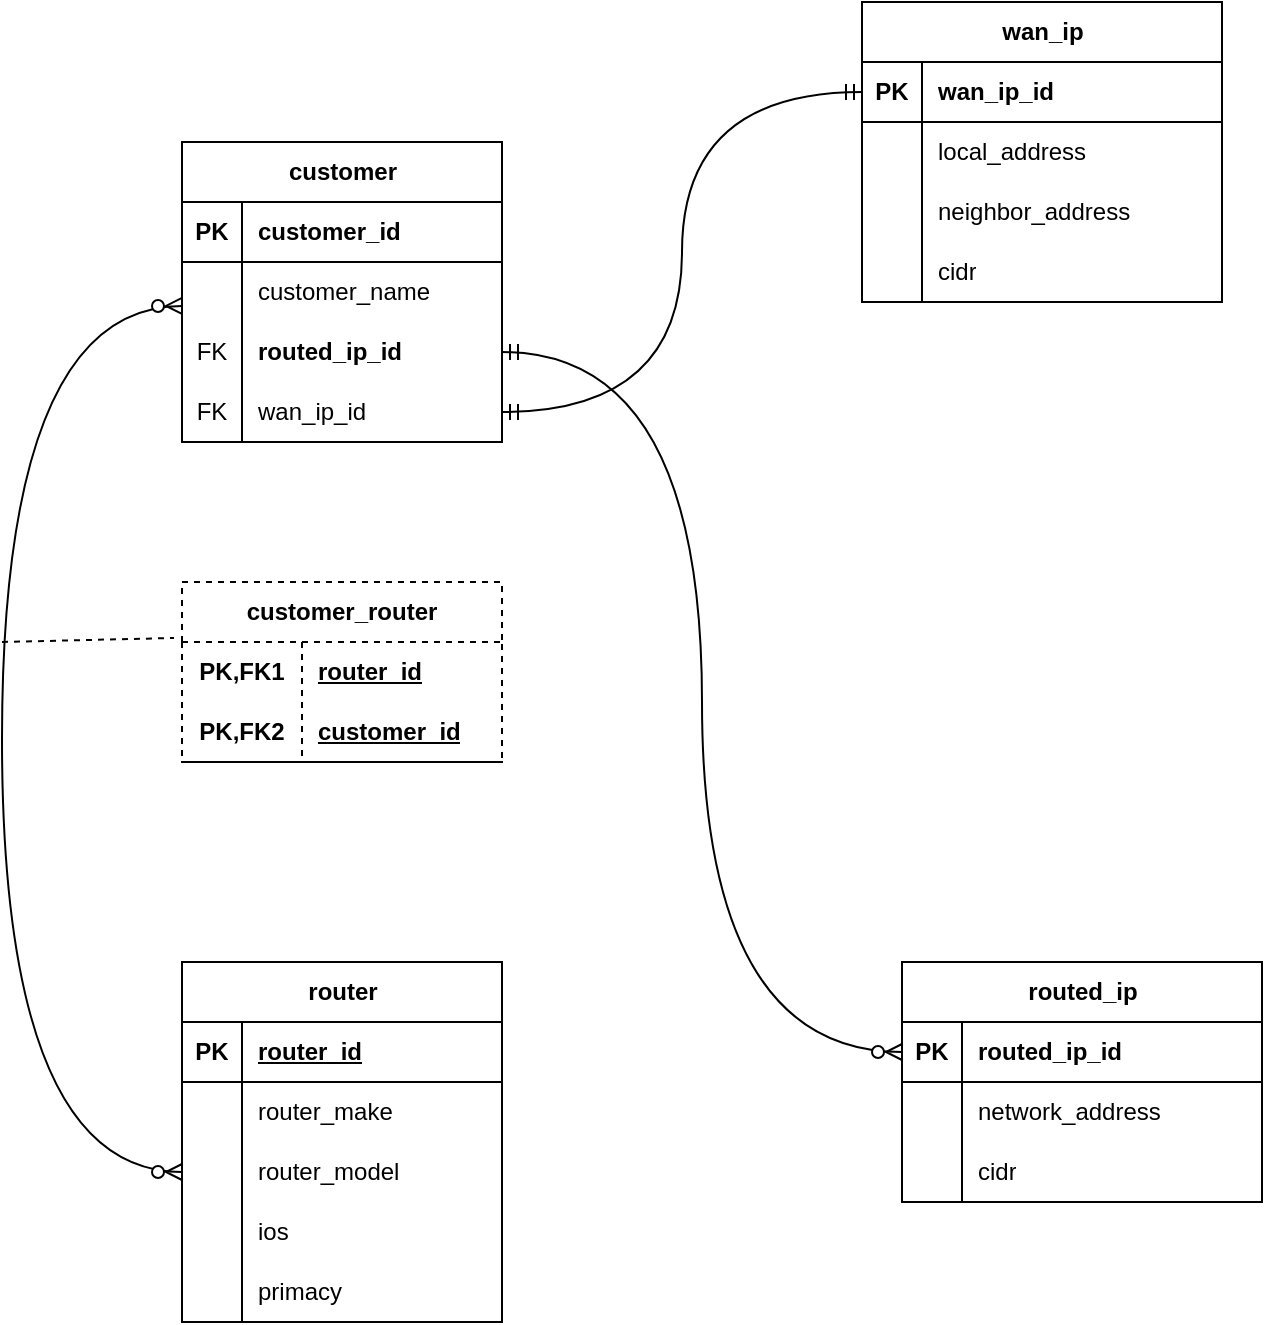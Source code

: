 <mxfile version="24.5.3" type="device">
  <diagram name="Page-1" id="UhugVR18mTi994fcQk_g">
    <mxGraphModel dx="1434" dy="844" grid="1" gridSize="10" guides="1" tooltips="1" connect="1" arrows="1" fold="1" page="1" pageScale="1" pageWidth="850" pageHeight="1100" math="0" shadow="0">
      <root>
        <mxCell id="0" />
        <mxCell id="1" parent="0" />
        <mxCell id="-iHlt5tm7RIiQh9u_AQf-1" value="customer" style="shape=table;startSize=30;container=1;collapsible=1;childLayout=tableLayout;fixedRows=1;rowLines=0;fontStyle=1;align=center;resizeLast=1;html=1;" parent="1" vertex="1">
          <mxGeometry x="140" y="110" width="160" height="150" as="geometry" />
        </mxCell>
        <mxCell id="-iHlt5tm7RIiQh9u_AQf-2" value="" style="shape=tableRow;horizontal=0;startSize=0;swimlaneHead=0;swimlaneBody=0;fillColor=none;collapsible=0;dropTarget=0;points=[[0,0.5],[1,0.5]];portConstraint=eastwest;top=0;left=0;right=0;bottom=1;" parent="-iHlt5tm7RIiQh9u_AQf-1" vertex="1">
          <mxGeometry y="30" width="160" height="30" as="geometry" />
        </mxCell>
        <mxCell id="-iHlt5tm7RIiQh9u_AQf-3" value="PK" style="shape=partialRectangle;connectable=0;fillColor=none;top=0;left=0;bottom=0;right=0;fontStyle=1;overflow=hidden;whiteSpace=wrap;html=1;" parent="-iHlt5tm7RIiQh9u_AQf-2" vertex="1">
          <mxGeometry width="30" height="30" as="geometry">
            <mxRectangle width="30" height="30" as="alternateBounds" />
          </mxGeometry>
        </mxCell>
        <mxCell id="-iHlt5tm7RIiQh9u_AQf-4" value="customer_id" style="shape=partialRectangle;connectable=0;fillColor=none;top=0;left=0;bottom=0;right=0;align=left;spacingLeft=6;fontStyle=1;overflow=hidden;whiteSpace=wrap;html=1;" parent="-iHlt5tm7RIiQh9u_AQf-2" vertex="1">
          <mxGeometry x="30" width="130" height="30" as="geometry">
            <mxRectangle width="130" height="30" as="alternateBounds" />
          </mxGeometry>
        </mxCell>
        <mxCell id="-iHlt5tm7RIiQh9u_AQf-5" value="" style="shape=tableRow;horizontal=0;startSize=0;swimlaneHead=0;swimlaneBody=0;fillColor=none;collapsible=0;dropTarget=0;points=[[0,0.5],[1,0.5]];portConstraint=eastwest;top=0;left=0;right=0;bottom=0;" parent="-iHlt5tm7RIiQh9u_AQf-1" vertex="1">
          <mxGeometry y="60" width="160" height="30" as="geometry" />
        </mxCell>
        <mxCell id="-iHlt5tm7RIiQh9u_AQf-6" value="" style="shape=partialRectangle;connectable=0;fillColor=none;top=0;left=0;bottom=0;right=0;editable=1;overflow=hidden;whiteSpace=wrap;html=1;" parent="-iHlt5tm7RIiQh9u_AQf-5" vertex="1">
          <mxGeometry width="30" height="30" as="geometry">
            <mxRectangle width="30" height="30" as="alternateBounds" />
          </mxGeometry>
        </mxCell>
        <mxCell id="-iHlt5tm7RIiQh9u_AQf-7" value="customer_name" style="shape=partialRectangle;connectable=0;fillColor=none;top=0;left=0;bottom=0;right=0;align=left;spacingLeft=6;overflow=hidden;whiteSpace=wrap;html=1;" parent="-iHlt5tm7RIiQh9u_AQf-5" vertex="1">
          <mxGeometry x="30" width="130" height="30" as="geometry">
            <mxRectangle width="130" height="30" as="alternateBounds" />
          </mxGeometry>
        </mxCell>
        <mxCell id="-iHlt5tm7RIiQh9u_AQf-91" value="" style="shape=tableRow;horizontal=0;startSize=0;swimlaneHead=0;swimlaneBody=0;fillColor=none;collapsible=0;dropTarget=0;points=[[0,0.5],[1,0.5]];portConstraint=eastwest;top=0;left=0;right=0;bottom=0;" parent="-iHlt5tm7RIiQh9u_AQf-1" vertex="1">
          <mxGeometry y="90" width="160" height="30" as="geometry" />
        </mxCell>
        <mxCell id="-iHlt5tm7RIiQh9u_AQf-92" value="FK" style="shape=partialRectangle;connectable=0;fillColor=none;top=0;left=0;bottom=0;right=0;editable=1;overflow=hidden;whiteSpace=wrap;html=1;" parent="-iHlt5tm7RIiQh9u_AQf-91" vertex="1">
          <mxGeometry width="30" height="30" as="geometry">
            <mxRectangle width="30" height="30" as="alternateBounds" />
          </mxGeometry>
        </mxCell>
        <mxCell id="-iHlt5tm7RIiQh9u_AQf-93" value="&lt;span style=&quot;font-weight: 700; text-align: center; text-wrap: nowrap;&quot;&gt;routed_ip_id&lt;/span&gt;" style="shape=partialRectangle;connectable=0;fillColor=none;top=0;left=0;bottom=0;right=0;align=left;spacingLeft=6;overflow=hidden;whiteSpace=wrap;html=1;" parent="-iHlt5tm7RIiQh9u_AQf-91" vertex="1">
          <mxGeometry x="30" width="130" height="30" as="geometry">
            <mxRectangle width="130" height="30" as="alternateBounds" />
          </mxGeometry>
        </mxCell>
        <mxCell id="3SpaE_wuHiEcczMDdkMs-11" value="" style="shape=tableRow;horizontal=0;startSize=0;swimlaneHead=0;swimlaneBody=0;fillColor=none;collapsible=0;dropTarget=0;points=[[0,0.5],[1,0.5]];portConstraint=eastwest;top=0;left=0;right=0;bottom=0;" parent="-iHlt5tm7RIiQh9u_AQf-1" vertex="1">
          <mxGeometry y="120" width="160" height="30" as="geometry" />
        </mxCell>
        <mxCell id="3SpaE_wuHiEcczMDdkMs-12" value="FK" style="shape=partialRectangle;connectable=0;fillColor=none;top=0;left=0;bottom=0;right=0;editable=1;overflow=hidden;whiteSpace=wrap;html=1;" parent="3SpaE_wuHiEcczMDdkMs-11" vertex="1">
          <mxGeometry width="30" height="30" as="geometry">
            <mxRectangle width="30" height="30" as="alternateBounds" />
          </mxGeometry>
        </mxCell>
        <mxCell id="3SpaE_wuHiEcczMDdkMs-13" value="wan_ip_id" style="shape=partialRectangle;connectable=0;fillColor=none;top=0;left=0;bottom=0;right=0;align=left;spacingLeft=6;overflow=hidden;whiteSpace=wrap;html=1;" parent="3SpaE_wuHiEcczMDdkMs-11" vertex="1">
          <mxGeometry x="30" width="130" height="30" as="geometry">
            <mxRectangle width="130" height="30" as="alternateBounds" />
          </mxGeometry>
        </mxCell>
        <mxCell id="-iHlt5tm7RIiQh9u_AQf-27" value="routed_ip" style="shape=table;startSize=30;container=1;collapsible=1;childLayout=tableLayout;fixedRows=1;rowLines=0;fontStyle=1;align=center;resizeLast=1;html=1;" parent="1" vertex="1">
          <mxGeometry x="500" y="520" width="180" height="120" as="geometry" />
        </mxCell>
        <mxCell id="-iHlt5tm7RIiQh9u_AQf-28" value="" style="shape=tableRow;horizontal=0;startSize=0;swimlaneHead=0;swimlaneBody=0;fillColor=none;collapsible=0;dropTarget=0;points=[[0,0.5],[1,0.5]];portConstraint=eastwest;top=0;left=0;right=0;bottom=1;fontStyle=0" parent="-iHlt5tm7RIiQh9u_AQf-27" vertex="1">
          <mxGeometry y="30" width="180" height="30" as="geometry" />
        </mxCell>
        <mxCell id="-iHlt5tm7RIiQh9u_AQf-29" value="PK" style="shape=partialRectangle;connectable=0;fillColor=none;top=0;left=0;bottom=0;right=0;fontStyle=1;overflow=hidden;whiteSpace=wrap;html=1;" parent="-iHlt5tm7RIiQh9u_AQf-28" vertex="1">
          <mxGeometry width="30" height="30" as="geometry">
            <mxRectangle width="30" height="30" as="alternateBounds" />
          </mxGeometry>
        </mxCell>
        <mxCell id="-iHlt5tm7RIiQh9u_AQf-30" value="&lt;span style=&quot;text-align: center; text-wrap: nowrap;&quot;&gt;routed_ip_id&lt;/span&gt;" style="shape=partialRectangle;connectable=0;fillColor=none;top=0;left=0;bottom=0;right=0;align=left;spacingLeft=6;fontStyle=1;overflow=hidden;whiteSpace=wrap;html=1;" parent="-iHlt5tm7RIiQh9u_AQf-28" vertex="1">
          <mxGeometry x="30" width="150" height="30" as="geometry">
            <mxRectangle width="150" height="30" as="alternateBounds" />
          </mxGeometry>
        </mxCell>
        <mxCell id="-iHlt5tm7RIiQh9u_AQf-31" value="" style="shape=tableRow;horizontal=0;startSize=0;swimlaneHead=0;swimlaneBody=0;fillColor=none;collapsible=0;dropTarget=0;points=[[0,0.5],[1,0.5]];portConstraint=eastwest;top=0;left=0;right=0;bottom=0;" parent="-iHlt5tm7RIiQh9u_AQf-27" vertex="1">
          <mxGeometry y="60" width="180" height="30" as="geometry" />
        </mxCell>
        <mxCell id="-iHlt5tm7RIiQh9u_AQf-32" value="" style="shape=partialRectangle;connectable=0;fillColor=none;top=0;left=0;bottom=0;right=0;editable=1;overflow=hidden;whiteSpace=wrap;html=1;" parent="-iHlt5tm7RIiQh9u_AQf-31" vertex="1">
          <mxGeometry width="30" height="30" as="geometry">
            <mxRectangle width="30" height="30" as="alternateBounds" />
          </mxGeometry>
        </mxCell>
        <mxCell id="-iHlt5tm7RIiQh9u_AQf-33" value="network_address" style="shape=partialRectangle;connectable=0;fillColor=none;top=0;left=0;bottom=0;right=0;align=left;spacingLeft=6;overflow=hidden;whiteSpace=wrap;html=1;" parent="-iHlt5tm7RIiQh9u_AQf-31" vertex="1">
          <mxGeometry x="30" width="150" height="30" as="geometry">
            <mxRectangle width="150" height="30" as="alternateBounds" />
          </mxGeometry>
        </mxCell>
        <mxCell id="-iHlt5tm7RIiQh9u_AQf-34" value="" style="shape=tableRow;horizontal=0;startSize=0;swimlaneHead=0;swimlaneBody=0;fillColor=none;collapsible=0;dropTarget=0;points=[[0,0.5],[1,0.5]];portConstraint=eastwest;top=0;left=0;right=0;bottom=0;" parent="-iHlt5tm7RIiQh9u_AQf-27" vertex="1">
          <mxGeometry y="90" width="180" height="30" as="geometry" />
        </mxCell>
        <mxCell id="-iHlt5tm7RIiQh9u_AQf-35" value="" style="shape=partialRectangle;connectable=0;fillColor=none;top=0;left=0;bottom=0;right=0;editable=1;overflow=hidden;whiteSpace=wrap;html=1;" parent="-iHlt5tm7RIiQh9u_AQf-34" vertex="1">
          <mxGeometry width="30" height="30" as="geometry">
            <mxRectangle width="30" height="30" as="alternateBounds" />
          </mxGeometry>
        </mxCell>
        <mxCell id="-iHlt5tm7RIiQh9u_AQf-36" value="cidr" style="shape=partialRectangle;connectable=0;fillColor=none;top=0;left=0;bottom=0;right=0;align=left;spacingLeft=6;overflow=hidden;whiteSpace=wrap;html=1;" parent="-iHlt5tm7RIiQh9u_AQf-34" vertex="1">
          <mxGeometry x="30" width="150" height="30" as="geometry">
            <mxRectangle width="150" height="30" as="alternateBounds" />
          </mxGeometry>
        </mxCell>
        <mxCell id="-iHlt5tm7RIiQh9u_AQf-40" value="router" style="shape=table;startSize=30;container=1;collapsible=1;childLayout=tableLayout;fixedRows=1;rowLines=0;fontStyle=1;align=center;resizeLast=1;html=1;" parent="1" vertex="1">
          <mxGeometry x="140" y="520" width="160" height="180" as="geometry" />
        </mxCell>
        <mxCell id="-iHlt5tm7RIiQh9u_AQf-41" value="" style="shape=tableRow;horizontal=0;startSize=0;swimlaneHead=0;swimlaneBody=0;fillColor=none;collapsible=0;dropTarget=0;points=[[0,0.5],[1,0.5]];portConstraint=eastwest;top=0;left=0;right=0;bottom=1;" parent="-iHlt5tm7RIiQh9u_AQf-40" vertex="1">
          <mxGeometry y="30" width="160" height="30" as="geometry" />
        </mxCell>
        <mxCell id="-iHlt5tm7RIiQh9u_AQf-42" value="PK" style="shape=partialRectangle;connectable=0;fillColor=none;top=0;left=0;bottom=0;right=0;fontStyle=1;overflow=hidden;whiteSpace=wrap;html=1;" parent="-iHlt5tm7RIiQh9u_AQf-41" vertex="1">
          <mxGeometry width="30" height="30" as="geometry">
            <mxRectangle width="30" height="30" as="alternateBounds" />
          </mxGeometry>
        </mxCell>
        <mxCell id="-iHlt5tm7RIiQh9u_AQf-43" value="router_id" style="shape=partialRectangle;connectable=0;fillColor=none;top=0;left=0;bottom=0;right=0;align=left;spacingLeft=6;fontStyle=5;overflow=hidden;whiteSpace=wrap;html=1;" parent="-iHlt5tm7RIiQh9u_AQf-41" vertex="1">
          <mxGeometry x="30" width="130" height="30" as="geometry">
            <mxRectangle width="130" height="30" as="alternateBounds" />
          </mxGeometry>
        </mxCell>
        <mxCell id="3SpaE_wuHiEcczMDdkMs-5" value="" style="shape=tableRow;horizontal=0;startSize=0;swimlaneHead=0;swimlaneBody=0;fillColor=none;collapsible=0;dropTarget=0;points=[[0,0.5],[1,0.5]];portConstraint=eastwest;top=0;left=0;right=0;bottom=0;" parent="-iHlt5tm7RIiQh9u_AQf-40" vertex="1">
          <mxGeometry y="60" width="160" height="30" as="geometry" />
        </mxCell>
        <mxCell id="3SpaE_wuHiEcczMDdkMs-6" value="" style="shape=partialRectangle;connectable=0;fillColor=none;top=0;left=0;bottom=0;right=0;editable=1;overflow=hidden;whiteSpace=wrap;html=1;" parent="3SpaE_wuHiEcczMDdkMs-5" vertex="1">
          <mxGeometry width="30" height="30" as="geometry">
            <mxRectangle width="30" height="30" as="alternateBounds" />
          </mxGeometry>
        </mxCell>
        <mxCell id="3SpaE_wuHiEcczMDdkMs-7" value="router_make" style="shape=partialRectangle;connectable=0;fillColor=none;top=0;left=0;bottom=0;right=0;align=left;spacingLeft=6;overflow=hidden;whiteSpace=wrap;html=1;" parent="3SpaE_wuHiEcczMDdkMs-5" vertex="1">
          <mxGeometry x="30" width="130" height="30" as="geometry">
            <mxRectangle width="130" height="30" as="alternateBounds" />
          </mxGeometry>
        </mxCell>
        <mxCell id="3SpaE_wuHiEcczMDdkMs-2" value="" style="shape=tableRow;horizontal=0;startSize=0;swimlaneHead=0;swimlaneBody=0;fillColor=none;collapsible=0;dropTarget=0;points=[[0,0.5],[1,0.5]];portConstraint=eastwest;top=0;left=0;right=0;bottom=0;" parent="-iHlt5tm7RIiQh9u_AQf-40" vertex="1">
          <mxGeometry y="90" width="160" height="30" as="geometry" />
        </mxCell>
        <mxCell id="3SpaE_wuHiEcczMDdkMs-3" value="" style="shape=partialRectangle;connectable=0;fillColor=none;top=0;left=0;bottom=0;right=0;editable=1;overflow=hidden;whiteSpace=wrap;html=1;" parent="3SpaE_wuHiEcczMDdkMs-2" vertex="1">
          <mxGeometry width="30" height="30" as="geometry">
            <mxRectangle width="30" height="30" as="alternateBounds" />
          </mxGeometry>
        </mxCell>
        <mxCell id="3SpaE_wuHiEcczMDdkMs-4" value="router_model" style="shape=partialRectangle;connectable=0;fillColor=none;top=0;left=0;bottom=0;right=0;align=left;spacingLeft=6;overflow=hidden;whiteSpace=wrap;html=1;" parent="3SpaE_wuHiEcczMDdkMs-2" vertex="1">
          <mxGeometry x="30" width="130" height="30" as="geometry">
            <mxRectangle width="130" height="30" as="alternateBounds" />
          </mxGeometry>
        </mxCell>
        <mxCell id="-iHlt5tm7RIiQh9u_AQf-47" value="" style="shape=tableRow;horizontal=0;startSize=0;swimlaneHead=0;swimlaneBody=0;fillColor=none;collapsible=0;dropTarget=0;points=[[0,0.5],[1,0.5]];portConstraint=eastwest;top=0;left=0;right=0;bottom=0;" parent="-iHlt5tm7RIiQh9u_AQf-40" vertex="1">
          <mxGeometry y="120" width="160" height="30" as="geometry" />
        </mxCell>
        <mxCell id="-iHlt5tm7RIiQh9u_AQf-48" value="" style="shape=partialRectangle;connectable=0;fillColor=none;top=0;left=0;bottom=0;right=0;editable=1;overflow=hidden;whiteSpace=wrap;html=1;" parent="-iHlt5tm7RIiQh9u_AQf-47" vertex="1">
          <mxGeometry width="30" height="30" as="geometry">
            <mxRectangle width="30" height="30" as="alternateBounds" />
          </mxGeometry>
        </mxCell>
        <mxCell id="-iHlt5tm7RIiQh9u_AQf-49" value="ios" style="shape=partialRectangle;connectable=0;fillColor=none;top=0;left=0;bottom=0;right=0;align=left;spacingLeft=6;overflow=hidden;whiteSpace=wrap;html=1;" parent="-iHlt5tm7RIiQh9u_AQf-47" vertex="1">
          <mxGeometry x="30" width="130" height="30" as="geometry">
            <mxRectangle width="130" height="30" as="alternateBounds" />
          </mxGeometry>
        </mxCell>
        <mxCell id="3SpaE_wuHiEcczMDdkMs-8" value="" style="shape=tableRow;horizontal=0;startSize=0;swimlaneHead=0;swimlaneBody=0;fillColor=none;collapsible=0;dropTarget=0;points=[[0,0.5],[1,0.5]];portConstraint=eastwest;top=0;left=0;right=0;bottom=0;" parent="-iHlt5tm7RIiQh9u_AQf-40" vertex="1">
          <mxGeometry y="150" width="160" height="30" as="geometry" />
        </mxCell>
        <mxCell id="3SpaE_wuHiEcczMDdkMs-9" value="" style="shape=partialRectangle;connectable=0;fillColor=none;top=0;left=0;bottom=0;right=0;editable=1;overflow=hidden;whiteSpace=wrap;html=1;" parent="3SpaE_wuHiEcczMDdkMs-8" vertex="1">
          <mxGeometry width="30" height="30" as="geometry">
            <mxRectangle width="30" height="30" as="alternateBounds" />
          </mxGeometry>
        </mxCell>
        <mxCell id="3SpaE_wuHiEcczMDdkMs-10" value="primacy" style="shape=partialRectangle;connectable=0;fillColor=none;top=0;left=0;bottom=0;right=0;align=left;spacingLeft=6;overflow=hidden;whiteSpace=wrap;html=1;" parent="3SpaE_wuHiEcczMDdkMs-8" vertex="1">
          <mxGeometry x="30" width="130" height="30" as="geometry">
            <mxRectangle width="130" height="30" as="alternateBounds" />
          </mxGeometry>
        </mxCell>
        <mxCell id="-iHlt5tm7RIiQh9u_AQf-53" value="customer_router" style="shape=table;startSize=30;container=1;collapsible=1;childLayout=tableLayout;fixedRows=1;rowLines=0;fontStyle=1;align=center;resizeLast=1;html=1;whiteSpace=wrap;dashed=1;" parent="1" vertex="1">
          <mxGeometry x="140" y="330" width="160" height="90" as="geometry" />
        </mxCell>
        <mxCell id="-iHlt5tm7RIiQh9u_AQf-54" value="" style="shape=tableRow;horizontal=0;startSize=0;swimlaneHead=0;swimlaneBody=0;fillColor=none;collapsible=0;dropTarget=0;points=[[0,0.5],[1,0.5]];portConstraint=eastwest;top=0;left=0;right=0;bottom=0;html=1;" parent="-iHlt5tm7RIiQh9u_AQf-53" vertex="1">
          <mxGeometry y="30" width="160" height="30" as="geometry" />
        </mxCell>
        <mxCell id="-iHlt5tm7RIiQh9u_AQf-55" value="PK,FK1" style="shape=partialRectangle;connectable=0;fillColor=none;top=0;left=0;bottom=0;right=0;fontStyle=1;overflow=hidden;html=1;whiteSpace=wrap;" parent="-iHlt5tm7RIiQh9u_AQf-54" vertex="1">
          <mxGeometry width="60" height="30" as="geometry">
            <mxRectangle width="60" height="30" as="alternateBounds" />
          </mxGeometry>
        </mxCell>
        <mxCell id="-iHlt5tm7RIiQh9u_AQf-56" value="router_id" style="shape=partialRectangle;connectable=0;fillColor=none;top=0;left=0;bottom=0;right=0;align=left;spacingLeft=6;fontStyle=5;overflow=hidden;html=1;whiteSpace=wrap;" parent="-iHlt5tm7RIiQh9u_AQf-54" vertex="1">
          <mxGeometry x="60" width="100" height="30" as="geometry">
            <mxRectangle width="100" height="30" as="alternateBounds" />
          </mxGeometry>
        </mxCell>
        <mxCell id="-iHlt5tm7RIiQh9u_AQf-57" value="" style="shape=tableRow;horizontal=0;startSize=0;swimlaneHead=0;swimlaneBody=0;fillColor=none;collapsible=0;dropTarget=0;points=[[0,0.5],[1,0.5]];portConstraint=eastwest;top=0;left=0;right=0;bottom=1;html=1;" parent="-iHlt5tm7RIiQh9u_AQf-53" vertex="1">
          <mxGeometry y="60" width="160" height="30" as="geometry" />
        </mxCell>
        <mxCell id="-iHlt5tm7RIiQh9u_AQf-58" value="PK,FK2" style="shape=partialRectangle;connectable=0;fillColor=none;top=0;left=0;bottom=0;right=0;fontStyle=1;overflow=hidden;html=1;whiteSpace=wrap;" parent="-iHlt5tm7RIiQh9u_AQf-57" vertex="1">
          <mxGeometry width="60" height="30" as="geometry">
            <mxRectangle width="60" height="30" as="alternateBounds" />
          </mxGeometry>
        </mxCell>
        <mxCell id="-iHlt5tm7RIiQh9u_AQf-59" value="customer_id" style="shape=partialRectangle;connectable=0;fillColor=none;top=0;left=0;bottom=0;right=0;align=left;spacingLeft=6;fontStyle=5;overflow=hidden;html=1;whiteSpace=wrap;" parent="-iHlt5tm7RIiQh9u_AQf-57" vertex="1">
          <mxGeometry x="60" width="100" height="30" as="geometry">
            <mxRectangle width="100" height="30" as="alternateBounds" />
          </mxGeometry>
        </mxCell>
        <mxCell id="-iHlt5tm7RIiQh9u_AQf-66" value="wan_ip" style="shape=table;startSize=30;container=1;collapsible=1;childLayout=tableLayout;fixedRows=1;rowLines=0;fontStyle=1;align=center;resizeLast=1;html=1;" parent="1" vertex="1">
          <mxGeometry x="480" y="40" width="180" height="150" as="geometry" />
        </mxCell>
        <mxCell id="-iHlt5tm7RIiQh9u_AQf-67" value="" style="shape=tableRow;horizontal=0;startSize=0;swimlaneHead=0;swimlaneBody=0;fillColor=none;collapsible=0;dropTarget=0;points=[[0,0.5],[1,0.5]];portConstraint=eastwest;top=0;left=0;right=0;bottom=1;" parent="-iHlt5tm7RIiQh9u_AQf-66" vertex="1">
          <mxGeometry y="30" width="180" height="30" as="geometry" />
        </mxCell>
        <mxCell id="-iHlt5tm7RIiQh9u_AQf-68" value="PK" style="shape=partialRectangle;connectable=0;fillColor=none;top=0;left=0;bottom=0;right=0;fontStyle=1;overflow=hidden;whiteSpace=wrap;html=1;" parent="-iHlt5tm7RIiQh9u_AQf-67" vertex="1">
          <mxGeometry width="30" height="30" as="geometry">
            <mxRectangle width="30" height="30" as="alternateBounds" />
          </mxGeometry>
        </mxCell>
        <mxCell id="-iHlt5tm7RIiQh9u_AQf-69" value="wan_ip_id" style="shape=partialRectangle;connectable=0;fillColor=none;top=0;left=0;bottom=0;right=0;align=left;spacingLeft=6;fontStyle=1;overflow=hidden;whiteSpace=wrap;html=1;" parent="-iHlt5tm7RIiQh9u_AQf-67" vertex="1">
          <mxGeometry x="30" width="150" height="30" as="geometry">
            <mxRectangle width="150" height="30" as="alternateBounds" />
          </mxGeometry>
        </mxCell>
        <mxCell id="-iHlt5tm7RIiQh9u_AQf-70" value="" style="shape=tableRow;horizontal=0;startSize=0;swimlaneHead=0;swimlaneBody=0;fillColor=none;collapsible=0;dropTarget=0;points=[[0,0.5],[1,0.5]];portConstraint=eastwest;top=0;left=0;right=0;bottom=0;" parent="-iHlt5tm7RIiQh9u_AQf-66" vertex="1">
          <mxGeometry y="60" width="180" height="30" as="geometry" />
        </mxCell>
        <mxCell id="-iHlt5tm7RIiQh9u_AQf-71" value="" style="shape=partialRectangle;connectable=0;fillColor=none;top=0;left=0;bottom=0;right=0;editable=1;overflow=hidden;whiteSpace=wrap;html=1;" parent="-iHlt5tm7RIiQh9u_AQf-70" vertex="1">
          <mxGeometry width="30" height="30" as="geometry">
            <mxRectangle width="30" height="30" as="alternateBounds" />
          </mxGeometry>
        </mxCell>
        <mxCell id="-iHlt5tm7RIiQh9u_AQf-72" value="local_address" style="shape=partialRectangle;connectable=0;fillColor=none;top=0;left=0;bottom=0;right=0;align=left;spacingLeft=6;overflow=hidden;whiteSpace=wrap;html=1;" parent="-iHlt5tm7RIiQh9u_AQf-70" vertex="1">
          <mxGeometry x="30" width="150" height="30" as="geometry">
            <mxRectangle width="150" height="30" as="alternateBounds" />
          </mxGeometry>
        </mxCell>
        <mxCell id="-iHlt5tm7RIiQh9u_AQf-73" value="" style="shape=tableRow;horizontal=0;startSize=0;swimlaneHead=0;swimlaneBody=0;fillColor=none;collapsible=0;dropTarget=0;points=[[0,0.5],[1,0.5]];portConstraint=eastwest;top=0;left=0;right=0;bottom=0;" parent="-iHlt5tm7RIiQh9u_AQf-66" vertex="1">
          <mxGeometry y="90" width="180" height="30" as="geometry" />
        </mxCell>
        <mxCell id="-iHlt5tm7RIiQh9u_AQf-74" value="" style="shape=partialRectangle;connectable=0;fillColor=none;top=0;left=0;bottom=0;right=0;editable=1;overflow=hidden;whiteSpace=wrap;html=1;" parent="-iHlt5tm7RIiQh9u_AQf-73" vertex="1">
          <mxGeometry width="30" height="30" as="geometry">
            <mxRectangle width="30" height="30" as="alternateBounds" />
          </mxGeometry>
        </mxCell>
        <mxCell id="-iHlt5tm7RIiQh9u_AQf-75" value="neighbor_address" style="shape=partialRectangle;connectable=0;fillColor=none;top=0;left=0;bottom=0;right=0;align=left;spacingLeft=6;overflow=hidden;whiteSpace=wrap;html=1;" parent="-iHlt5tm7RIiQh9u_AQf-73" vertex="1">
          <mxGeometry x="30" width="150" height="30" as="geometry">
            <mxRectangle width="150" height="30" as="alternateBounds" />
          </mxGeometry>
        </mxCell>
        <mxCell id="-iHlt5tm7RIiQh9u_AQf-76" value="" style="shape=tableRow;horizontal=0;startSize=0;swimlaneHead=0;swimlaneBody=0;fillColor=none;collapsible=0;dropTarget=0;points=[[0,0.5],[1,0.5]];portConstraint=eastwest;top=0;left=0;right=0;bottom=0;" parent="-iHlt5tm7RIiQh9u_AQf-66" vertex="1">
          <mxGeometry y="120" width="180" height="30" as="geometry" />
        </mxCell>
        <mxCell id="-iHlt5tm7RIiQh9u_AQf-77" value="" style="shape=partialRectangle;connectable=0;fillColor=none;top=0;left=0;bottom=0;right=0;editable=1;overflow=hidden;whiteSpace=wrap;html=1;" parent="-iHlt5tm7RIiQh9u_AQf-76" vertex="1">
          <mxGeometry width="30" height="30" as="geometry">
            <mxRectangle width="30" height="30" as="alternateBounds" />
          </mxGeometry>
        </mxCell>
        <mxCell id="-iHlt5tm7RIiQh9u_AQf-78" value="cidr" style="shape=partialRectangle;connectable=0;fillColor=none;top=0;left=0;bottom=0;right=0;align=left;spacingLeft=6;overflow=hidden;whiteSpace=wrap;html=1;" parent="-iHlt5tm7RIiQh9u_AQf-76" vertex="1">
          <mxGeometry x="30" width="150" height="30" as="geometry">
            <mxRectangle width="150" height="30" as="alternateBounds" />
          </mxGeometry>
        </mxCell>
        <mxCell id="-iHlt5tm7RIiQh9u_AQf-109" value="" style="edgeStyle=orthogonalEdgeStyle;fontSize=12;html=1;endArrow=ERmandOne;startArrow=ERmandOne;rounded=0;exitX=1;exitY=0.5;exitDx=0;exitDy=0;entryX=0;entryY=0.5;entryDx=0;entryDy=0;curved=1;" parent="1" source="3SpaE_wuHiEcczMDdkMs-11" target="-iHlt5tm7RIiQh9u_AQf-67" edge="1">
          <mxGeometry width="100" height="100" relative="1" as="geometry">
            <mxPoint x="300" y="745" as="sourcePoint" />
            <mxPoint x="480" y="380" as="targetPoint" />
          </mxGeometry>
        </mxCell>
        <mxCell id="-iHlt5tm7RIiQh9u_AQf-110" value="" style="edgeStyle=orthogonalEdgeStyle;fontSize=12;html=1;endArrow=ERzeroToMany;startArrow=ERmandOne;rounded=0;exitX=1;exitY=0.5;exitDx=0;exitDy=0;curved=1;entryX=0;entryY=0.5;entryDx=0;entryDy=0;" parent="1" source="-iHlt5tm7RIiQh9u_AQf-91" target="-iHlt5tm7RIiQh9u_AQf-28" edge="1">
          <mxGeometry width="100" height="100" relative="1" as="geometry">
            <mxPoint x="380" y="480" as="sourcePoint" />
            <mxPoint x="460" y="460" as="targetPoint" />
          </mxGeometry>
        </mxCell>
        <mxCell id="-iHlt5tm7RIiQh9u_AQf-113" value="" style="endArrow=none;html=1;rounded=0;entryX=-0.025;entryY=-0.067;entryDx=0;entryDy=0;entryPerimeter=0;dashed=1;" parent="1" target="-iHlt5tm7RIiQh9u_AQf-54" edge="1">
          <mxGeometry relative="1" as="geometry">
            <mxPoint x="50" y="360" as="sourcePoint" />
            <mxPoint x="120" y="400" as="targetPoint" />
          </mxGeometry>
        </mxCell>
        <mxCell id="biKozx82ry6qNHm8pr3K-2" value="" style="fontSize=12;html=1;endArrow=ERzeroToMany;endFill=1;startArrow=ERzeroToMany;rounded=0;entryX=0;entryY=0.733;entryDx=0;entryDy=0;entryPerimeter=0;exitX=0;exitY=0.5;exitDx=0;exitDy=0;edgeStyle=orthogonalEdgeStyle;curved=1;" edge="1" parent="1" source="3SpaE_wuHiEcczMDdkMs-2" target="-iHlt5tm7RIiQh9u_AQf-5">
          <mxGeometry width="100" height="100" relative="1" as="geometry">
            <mxPoint x="20" y="400" as="sourcePoint" />
            <mxPoint x="120" y="300" as="targetPoint" />
            <Array as="points">
              <mxPoint x="50" y="625" />
              <mxPoint x="50" y="192" />
            </Array>
          </mxGeometry>
        </mxCell>
      </root>
    </mxGraphModel>
  </diagram>
</mxfile>
